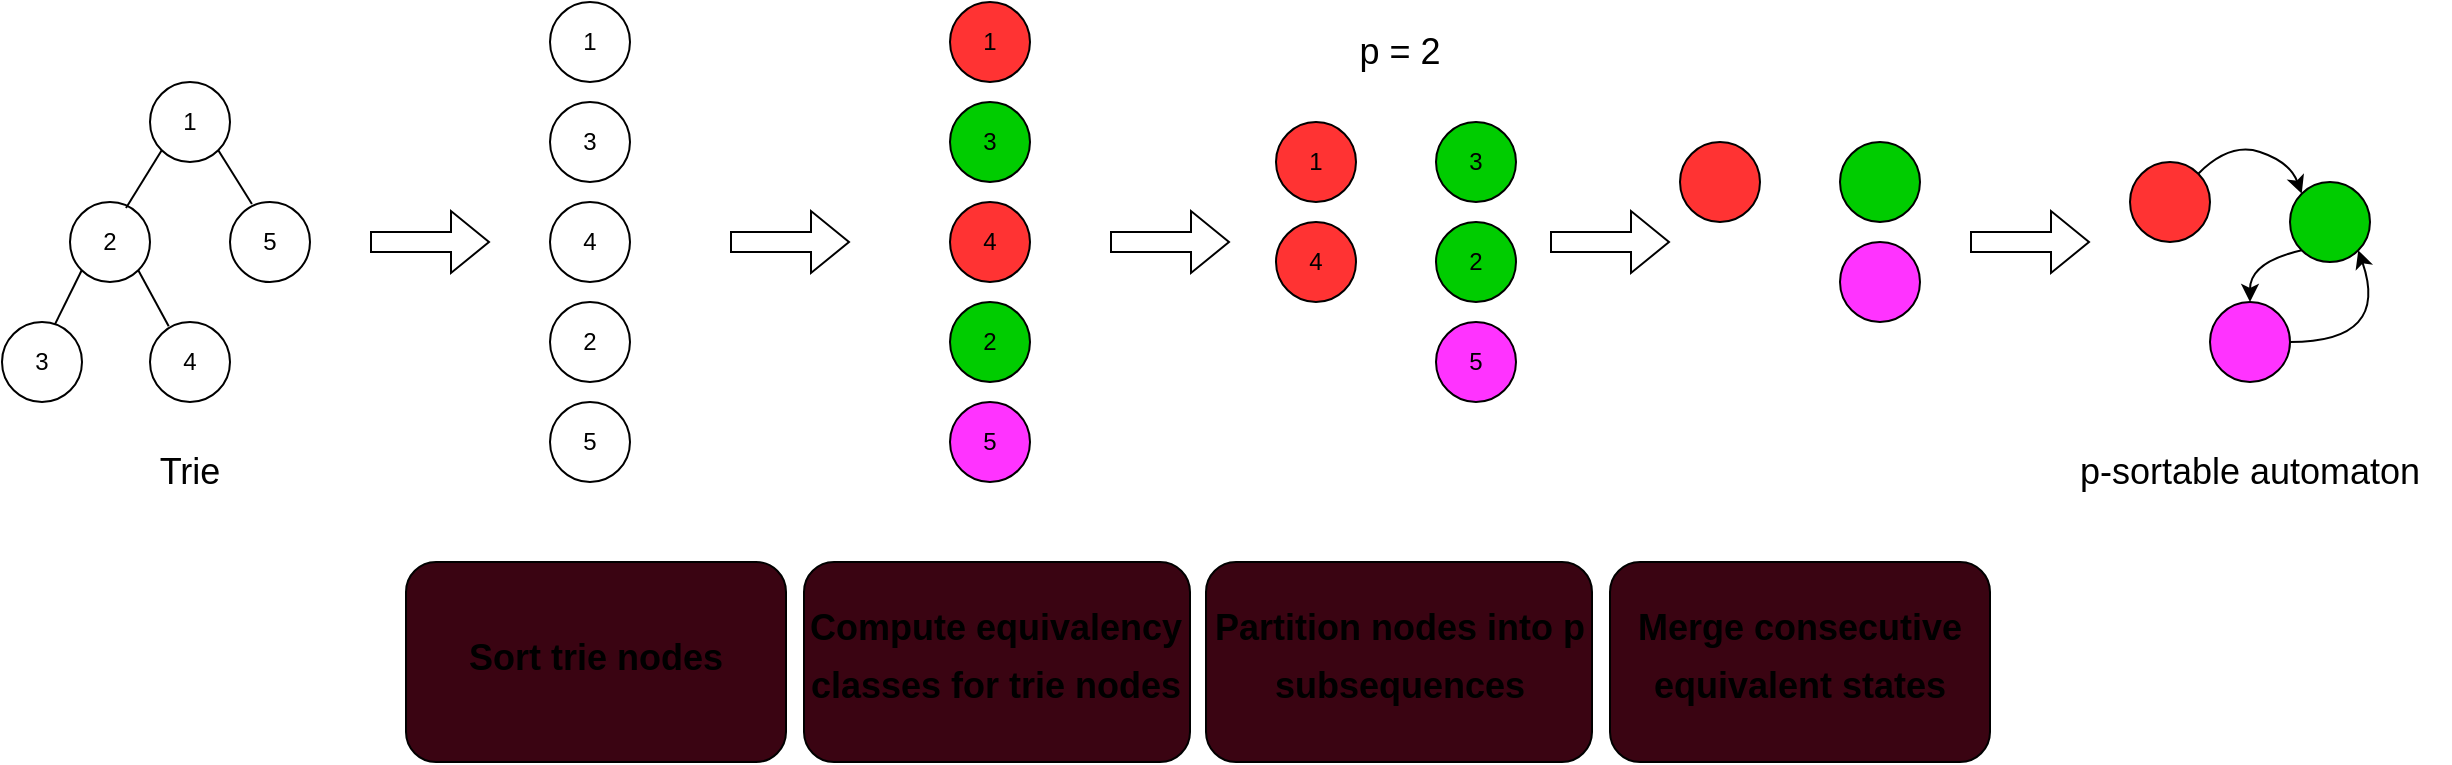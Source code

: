 <mxfile version="28.2.6">
  <diagram name="Pagina-1" id="28W2PzgOokeG23-Xse1T">
    <mxGraphModel dx="2386" dy="866" grid="1" gridSize="10" guides="1" tooltips="1" connect="1" arrows="1" fold="1" page="1" pageScale="1" pageWidth="827" pageHeight="1169" math="0" shadow="0">
      <root>
        <mxCell id="0" />
        <mxCell id="1" parent="0" />
        <mxCell id="xelcXqQ4Fr27mkAW_xC8-2" value="" style="rounded=1;whiteSpace=wrap;html=1;fillColor=light-dark(#3A0412,#3A0412);" vertex="1" parent="1">
          <mxGeometry x="8" y="440" width="190" height="100" as="geometry" />
        </mxCell>
        <mxCell id="xelcXqQ4Fr27mkAW_xC8-1" value="&lt;h1 style=&quot;margin-top: 0px;&quot;&gt;&lt;font style=&quot;font-size: 18px;&quot;&gt;Sort trie nodes&lt;/font&gt;&lt;/h1&gt;" style="text;html=1;whiteSpace=wrap;overflow=hidden;rounded=0;align=center;" vertex="1" parent="1">
          <mxGeometry x="8" y="465" width="190" height="50" as="geometry" />
        </mxCell>
        <mxCell id="xelcXqQ4Fr27mkAW_xC8-3" value="" style="rounded=1;whiteSpace=wrap;html=1;fillColor=light-dark(#3A0412,#3A0412);" vertex="1" parent="1">
          <mxGeometry x="207" y="440" width="193" height="100" as="geometry" />
        </mxCell>
        <mxCell id="xelcXqQ4Fr27mkAW_xC8-4" value="&lt;h1 style=&quot;margin-top: 0px;&quot;&gt;&lt;font style=&quot;font-size: 18px;&quot;&gt;Compute equivalency classes for trie nodes&lt;/font&gt;&lt;/h1&gt;" style="text;html=1;whiteSpace=wrap;overflow=hidden;rounded=0;align=center;" vertex="1" parent="1">
          <mxGeometry x="208" y="450" width="190" height="80" as="geometry" />
        </mxCell>
        <mxCell id="xelcXqQ4Fr27mkAW_xC8-5" value="" style="rounded=1;whiteSpace=wrap;html=1;fillColor=light-dark(#3A0412,#3A0412);" vertex="1" parent="1">
          <mxGeometry x="408" y="440" width="193" height="100" as="geometry" />
        </mxCell>
        <mxCell id="xelcXqQ4Fr27mkAW_xC8-6" value="&lt;h1 style=&quot;margin-top: 0px;&quot;&gt;&lt;font style=&quot;font-size: 18px;&quot;&gt;Partition nodes into p subsequences&lt;/font&gt;&lt;/h1&gt;&lt;div&gt;&lt;font style=&quot;font-size: 18px;&quot;&gt;&lt;br&gt;&lt;/font&gt;&lt;/div&gt;" style="text;html=1;whiteSpace=wrap;overflow=hidden;rounded=0;align=center;" vertex="1" parent="1">
          <mxGeometry x="410" y="450" width="190" height="80" as="geometry" />
        </mxCell>
        <mxCell id="xelcXqQ4Fr27mkAW_xC8-7" value="" style="rounded=1;whiteSpace=wrap;html=1;fillColor=light-dark(#3A0412,#3A0412);" vertex="1" parent="1">
          <mxGeometry x="610" y="440" width="190" height="100" as="geometry" />
        </mxCell>
        <mxCell id="xelcXqQ4Fr27mkAW_xC8-8" value="&lt;h1 style=&quot;margin-top: 0px;&quot;&gt;&lt;span style=&quot;font-size: 18px;&quot;&gt;Merge consecutive equivalent states&lt;/span&gt;&lt;/h1&gt;" style="text;html=1;whiteSpace=wrap;overflow=hidden;rounded=0;align=center;" vertex="1" parent="1">
          <mxGeometry x="610" y="450" width="190" height="80" as="geometry" />
        </mxCell>
        <mxCell id="xelcXqQ4Fr27mkAW_xC8-10" value="1" style="ellipse;whiteSpace=wrap;html=1;aspect=fixed;" vertex="1" parent="1">
          <mxGeometry x="-120" y="200" width="40" height="40" as="geometry" />
        </mxCell>
        <mxCell id="xelcXqQ4Fr27mkAW_xC8-11" value="5" style="ellipse;whiteSpace=wrap;html=1;aspect=fixed;rotation=0;" vertex="1" parent="1">
          <mxGeometry x="-80" y="260" width="40" height="40" as="geometry" />
        </mxCell>
        <mxCell id="xelcXqQ4Fr27mkAW_xC8-12" value="2" style="ellipse;whiteSpace=wrap;html=1;aspect=fixed;" vertex="1" parent="1">
          <mxGeometry x="-160" y="260" width="40" height="40" as="geometry" />
        </mxCell>
        <mxCell id="xelcXqQ4Fr27mkAW_xC8-13" value="4" style="ellipse;whiteSpace=wrap;html=1;aspect=fixed;rotation=0;" vertex="1" parent="1">
          <mxGeometry x="-120" y="320" width="40" height="40" as="geometry" />
        </mxCell>
        <mxCell id="xelcXqQ4Fr27mkAW_xC8-15" value="" style="endArrow=none;html=1;rounded=0;exitX=1;exitY=1;exitDx=0;exitDy=0;entryX=0.274;entryY=0.026;entryDx=0;entryDy=0;entryPerimeter=0;" edge="1" parent="1" source="xelcXqQ4Fr27mkAW_xC8-10" target="xelcXqQ4Fr27mkAW_xC8-11">
          <mxGeometry width="50" height="50" relative="1" as="geometry">
            <mxPoint x="390" y="380" as="sourcePoint" />
            <mxPoint x="440" y="330" as="targetPoint" />
          </mxGeometry>
        </mxCell>
        <mxCell id="xelcXqQ4Fr27mkAW_xC8-16" value="" style="endArrow=none;html=1;rounded=0;exitX=0.7;exitY=0.075;exitDx=0;exitDy=0;entryX=0;entryY=1;entryDx=0;entryDy=0;exitPerimeter=0;" edge="1" parent="1" source="xelcXqQ4Fr27mkAW_xC8-12" target="xelcXqQ4Fr27mkAW_xC8-10">
          <mxGeometry width="50" height="50" relative="1" as="geometry">
            <mxPoint x="-80" y="250" as="sourcePoint" />
            <mxPoint x="-64" y="279" as="targetPoint" />
          </mxGeometry>
        </mxCell>
        <mxCell id="xelcXqQ4Fr27mkAW_xC8-17" value="" style="endArrow=none;html=1;rounded=0;exitX=1;exitY=1;exitDx=0;exitDy=0;entryX=0.234;entryY=0.053;entryDx=0;entryDy=0;entryPerimeter=0;" edge="1" parent="1" source="xelcXqQ4Fr27mkAW_xC8-12" target="xelcXqQ4Fr27mkAW_xC8-13">
          <mxGeometry width="50" height="50" relative="1" as="geometry">
            <mxPoint x="10" y="260" as="sourcePoint" />
            <mxPoint x="26" y="289" as="targetPoint" />
          </mxGeometry>
        </mxCell>
        <mxCell id="xelcXqQ4Fr27mkAW_xC8-18" value="3" style="ellipse;whiteSpace=wrap;html=1;aspect=fixed;rotation=0;" vertex="1" parent="1">
          <mxGeometry x="-194" y="320" width="40" height="40" as="geometry" />
        </mxCell>
        <mxCell id="xelcXqQ4Fr27mkAW_xC8-19" value="" style="endArrow=none;html=1;rounded=0;exitX=0;exitY=1;exitDx=0;exitDy=0;entryX=0.663;entryY=0.026;entryDx=0;entryDy=0;entryPerimeter=0;" edge="1" parent="1" target="xelcXqQ4Fr27mkAW_xC8-18" source="xelcXqQ4Fr27mkAW_xC8-12">
          <mxGeometry width="50" height="50" relative="1" as="geometry">
            <mxPoint x="-200" y="294" as="sourcePoint" />
            <mxPoint x="-48" y="289" as="targetPoint" />
          </mxGeometry>
        </mxCell>
        <mxCell id="xelcXqQ4Fr27mkAW_xC8-21" value="1" style="ellipse;whiteSpace=wrap;html=1;aspect=fixed;" vertex="1" parent="1">
          <mxGeometry x="80" y="160" width="40" height="40" as="geometry" />
        </mxCell>
        <mxCell id="xelcXqQ4Fr27mkAW_xC8-22" value="3" style="ellipse;whiteSpace=wrap;html=1;aspect=fixed;" vertex="1" parent="1">
          <mxGeometry x="80" y="210" width="40" height="40" as="geometry" />
        </mxCell>
        <mxCell id="xelcXqQ4Fr27mkAW_xC8-23" value="4" style="ellipse;whiteSpace=wrap;html=1;aspect=fixed;" vertex="1" parent="1">
          <mxGeometry x="80" y="260" width="40" height="40" as="geometry" />
        </mxCell>
        <mxCell id="xelcXqQ4Fr27mkAW_xC8-24" value="2" style="ellipse;whiteSpace=wrap;html=1;aspect=fixed;" vertex="1" parent="1">
          <mxGeometry x="80" y="310" width="40" height="40" as="geometry" />
        </mxCell>
        <mxCell id="xelcXqQ4Fr27mkAW_xC8-25" value="5" style="ellipse;whiteSpace=wrap;html=1;aspect=fixed;" vertex="1" parent="1">
          <mxGeometry x="80" y="360" width="40" height="40" as="geometry" />
        </mxCell>
        <mxCell id="xelcXqQ4Fr27mkAW_xC8-26" value="1" style="ellipse;whiteSpace=wrap;html=1;aspect=fixed;fillColor=light-dark(#FF3333,#FF3333);" vertex="1" parent="1">
          <mxGeometry x="280" y="160" width="40" height="40" as="geometry" />
        </mxCell>
        <mxCell id="xelcXqQ4Fr27mkAW_xC8-27" value="3" style="ellipse;whiteSpace=wrap;html=1;aspect=fixed;fillColor=light-dark(#00CC00,#00CC00);" vertex="1" parent="1">
          <mxGeometry x="280" y="210" width="40" height="40" as="geometry" />
        </mxCell>
        <mxCell id="xelcXqQ4Fr27mkAW_xC8-28" value="4" style="ellipse;whiteSpace=wrap;html=1;aspect=fixed;fillColor=light-dark(#FF3333,#FF3333);" vertex="1" parent="1">
          <mxGeometry x="280" y="260" width="40" height="40" as="geometry" />
        </mxCell>
        <mxCell id="xelcXqQ4Fr27mkAW_xC8-29" value="2" style="ellipse;whiteSpace=wrap;html=1;aspect=fixed;fillColor=light-dark(#00CC00,#00CC00);" vertex="1" parent="1">
          <mxGeometry x="280" y="310" width="40" height="40" as="geometry" />
        </mxCell>
        <mxCell id="xelcXqQ4Fr27mkAW_xC8-30" value="5" style="ellipse;whiteSpace=wrap;html=1;aspect=fixed;fillColor=light-dark(#FF33FF,#FF33FF);" vertex="1" parent="1">
          <mxGeometry x="280" y="360" width="40" height="40" as="geometry" />
        </mxCell>
        <mxCell id="xelcXqQ4Fr27mkAW_xC8-36" value="1" style="ellipse;whiteSpace=wrap;html=1;aspect=fixed;fillColor=light-dark(#FF3333,#FF3333);" vertex="1" parent="1">
          <mxGeometry x="443" y="220" width="40" height="40" as="geometry" />
        </mxCell>
        <mxCell id="xelcXqQ4Fr27mkAW_xC8-37" value="3" style="ellipse;whiteSpace=wrap;html=1;aspect=fixed;fillColor=light-dark(#00CC00,#00CC00);" vertex="1" parent="1">
          <mxGeometry x="523" y="220" width="40" height="40" as="geometry" />
        </mxCell>
        <mxCell id="xelcXqQ4Fr27mkAW_xC8-38" value="4" style="ellipse;whiteSpace=wrap;html=1;aspect=fixed;fillColor=light-dark(#FF3333,#FF3333);" vertex="1" parent="1">
          <mxGeometry x="443" y="270" width="40" height="40" as="geometry" />
        </mxCell>
        <mxCell id="xelcXqQ4Fr27mkAW_xC8-39" value="2" style="ellipse;whiteSpace=wrap;html=1;aspect=fixed;fillColor=light-dark(#00CC00,#00CC00);" vertex="1" parent="1">
          <mxGeometry x="523" y="270" width="40" height="40" as="geometry" />
        </mxCell>
        <mxCell id="xelcXqQ4Fr27mkAW_xC8-40" value="5" style="ellipse;whiteSpace=wrap;html=1;aspect=fixed;fillColor=light-dark(#FF33FF,#FF33FF);" vertex="1" parent="1">
          <mxGeometry x="523" y="320" width="40" height="40" as="geometry" />
        </mxCell>
        <mxCell id="xelcXqQ4Fr27mkAW_xC8-41" value="&lt;div&gt;&lt;br&gt;&lt;/div&gt;" style="ellipse;whiteSpace=wrap;html=1;aspect=fixed;fillColor=light-dark(#FF3333,#FF3333);" vertex="1" parent="1">
          <mxGeometry x="645" y="230" width="40" height="40" as="geometry" />
        </mxCell>
        <mxCell id="xelcXqQ4Fr27mkAW_xC8-44" value="" style="ellipse;whiteSpace=wrap;html=1;aspect=fixed;fillColor=light-dark(#00CC00,#00CC00);" vertex="1" parent="1">
          <mxGeometry x="725" y="230" width="40" height="40" as="geometry" />
        </mxCell>
        <mxCell id="xelcXqQ4Fr27mkAW_xC8-45" value="" style="ellipse;whiteSpace=wrap;html=1;aspect=fixed;fillColor=light-dark(#FF33FF,#FF33FF);" vertex="1" parent="1">
          <mxGeometry x="725" y="280" width="40" height="40" as="geometry" />
        </mxCell>
        <mxCell id="xelcXqQ4Fr27mkAW_xC8-50" value="&lt;div&gt;&lt;br&gt;&lt;/div&gt;" style="ellipse;whiteSpace=wrap;html=1;aspect=fixed;fillColor=light-dark(#FF3333,#FF3333);" vertex="1" parent="1">
          <mxGeometry x="870" y="240" width="40" height="40" as="geometry" />
        </mxCell>
        <mxCell id="xelcXqQ4Fr27mkAW_xC8-51" value="" style="ellipse;whiteSpace=wrap;html=1;aspect=fixed;fillColor=light-dark(#00CC00,#00CC00);" vertex="1" parent="1">
          <mxGeometry x="950" y="250" width="40" height="40" as="geometry" />
        </mxCell>
        <mxCell id="xelcXqQ4Fr27mkAW_xC8-52" value="" style="ellipse;whiteSpace=wrap;html=1;aspect=fixed;fillColor=light-dark(#FF33FF,#FF33FF);" vertex="1" parent="1">
          <mxGeometry x="910" y="310" width="40" height="40" as="geometry" />
        </mxCell>
        <mxCell id="xelcXqQ4Fr27mkAW_xC8-53" value="" style="curved=1;endArrow=classic;html=1;rounded=0;entryX=1;entryY=1;entryDx=0;entryDy=0;" edge="1" parent="1" target="xelcXqQ4Fr27mkAW_xC8-51">
          <mxGeometry width="50" height="50" relative="1" as="geometry">
            <mxPoint x="950" y="330" as="sourcePoint" />
            <mxPoint x="1000" y="280" as="targetPoint" />
            <Array as="points">
              <mxPoint x="1000" y="330" />
            </Array>
          </mxGeometry>
        </mxCell>
        <mxCell id="xelcXqQ4Fr27mkAW_xC8-54" value="" style="curved=1;endArrow=classic;html=1;rounded=0;exitX=1;exitY=0;exitDx=0;exitDy=0;entryX=0;entryY=0;entryDx=0;entryDy=0;" edge="1" parent="1" source="xelcXqQ4Fr27mkAW_xC8-50" target="xelcXqQ4Fr27mkAW_xC8-51">
          <mxGeometry width="50" height="50" relative="1" as="geometry">
            <mxPoint x="894.142" y="235.858" as="sourcePoint" />
            <mxPoint x="950" y="240" as="targetPoint" />
            <Array as="points">
              <mxPoint x="920" y="230" />
              <mxPoint x="950" y="240" />
            </Array>
          </mxGeometry>
        </mxCell>
        <mxCell id="xelcXqQ4Fr27mkAW_xC8-55" value="" style="curved=1;endArrow=classic;html=1;rounded=0;entryX=0.5;entryY=0;entryDx=0;entryDy=0;exitX=0;exitY=1;exitDx=0;exitDy=0;" edge="1" parent="1" source="xelcXqQ4Fr27mkAW_xC8-51" target="xelcXqQ4Fr27mkAW_xC8-52">
          <mxGeometry width="50" height="50" relative="1" as="geometry">
            <mxPoint x="900" y="303" as="sourcePoint" />
            <mxPoint x="934" y="257" as="targetPoint" />
            <Array as="points">
              <mxPoint x="930" y="290" />
            </Array>
          </mxGeometry>
        </mxCell>
        <mxCell id="xelcXqQ4Fr27mkAW_xC8-56" value="" style="shape=flexArrow;endArrow=classic;html=1;rounded=0;" edge="1" parent="1">
          <mxGeometry width="50" height="50" relative="1" as="geometry">
            <mxPoint x="-10" y="280" as="sourcePoint" />
            <mxPoint x="50" y="280" as="targetPoint" />
          </mxGeometry>
        </mxCell>
        <mxCell id="xelcXqQ4Fr27mkAW_xC8-57" value="" style="shape=flexArrow;endArrow=classic;html=1;rounded=0;" edge="1" parent="1">
          <mxGeometry width="50" height="50" relative="1" as="geometry">
            <mxPoint x="170" y="280" as="sourcePoint" />
            <mxPoint x="230" y="280" as="targetPoint" />
          </mxGeometry>
        </mxCell>
        <mxCell id="xelcXqQ4Fr27mkAW_xC8-58" value="" style="shape=flexArrow;endArrow=classic;html=1;rounded=0;" edge="1" parent="1">
          <mxGeometry width="50" height="50" relative="1" as="geometry">
            <mxPoint x="360" y="280" as="sourcePoint" />
            <mxPoint x="420" y="280" as="targetPoint" />
            <Array as="points">
              <mxPoint x="360" y="280" />
            </Array>
          </mxGeometry>
        </mxCell>
        <mxCell id="xelcXqQ4Fr27mkAW_xC8-59" value="" style="shape=flexArrow;endArrow=classic;html=1;rounded=0;" edge="1" parent="1">
          <mxGeometry width="50" height="50" relative="1" as="geometry">
            <mxPoint x="580" y="280" as="sourcePoint" />
            <mxPoint x="640" y="280" as="targetPoint" />
          </mxGeometry>
        </mxCell>
        <mxCell id="xelcXqQ4Fr27mkAW_xC8-60" value="" style="shape=flexArrow;endArrow=classic;html=1;rounded=0;" edge="1" parent="1">
          <mxGeometry width="50" height="50" relative="1" as="geometry">
            <mxPoint x="790" y="280" as="sourcePoint" />
            <mxPoint x="850" y="280" as="targetPoint" />
          </mxGeometry>
        </mxCell>
        <mxCell id="xelcXqQ4Fr27mkAW_xC8-61" value="&lt;font style=&quot;font-size: 18px;&quot;&gt;p = 2&lt;/font&gt;" style="text;html=1;whiteSpace=wrap;strokeColor=none;fillColor=none;align=center;verticalAlign=middle;rounded=0;" vertex="1" parent="1">
          <mxGeometry x="474.5" y="170" width="60" height="30" as="geometry" />
        </mxCell>
        <mxCell id="xelcXqQ4Fr27mkAW_xC8-62" value="&lt;font style=&quot;font-size: 18px;&quot;&gt;Trie&lt;/font&gt;" style="text;html=1;whiteSpace=wrap;strokeColor=none;fillColor=none;align=center;verticalAlign=middle;rounded=0;" vertex="1" parent="1">
          <mxGeometry x="-130" y="380" width="60" height="30" as="geometry" />
        </mxCell>
        <mxCell id="xelcXqQ4Fr27mkAW_xC8-63" value="&lt;font style=&quot;font-size: 18px;&quot;&gt;p-sortable automaton&lt;/font&gt;" style="text;html=1;whiteSpace=wrap;strokeColor=none;fillColor=none;align=center;verticalAlign=middle;rounded=0;" vertex="1" parent="1">
          <mxGeometry x="830" y="380" width="200" height="30" as="geometry" />
        </mxCell>
      </root>
    </mxGraphModel>
  </diagram>
</mxfile>
